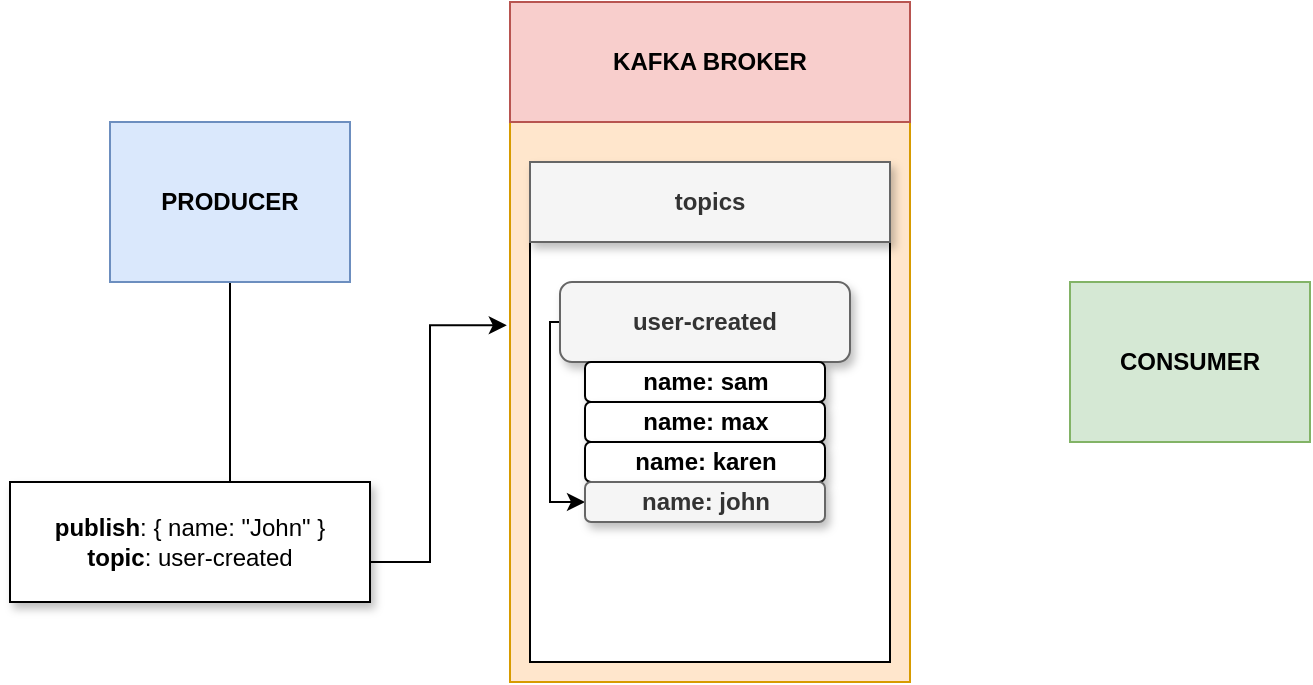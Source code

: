 <mxfile version="14.2.9" type="github">
  <diagram id="4f-kCcbtp8PoTHquihKh" name="Page-1">
    <mxGraphModel dx="981" dy="548" grid="1" gridSize="10" guides="1" tooltips="1" connect="1" arrows="1" fold="1" page="1" pageScale="1" pageWidth="850" pageHeight="1100" math="0" shadow="0">
      <root>
        <mxCell id="0" />
        <mxCell id="1" parent="0" />
        <mxCell id="9qxcTScgFRRfHaBF37N2-12" style="edgeStyle=orthogonalEdgeStyle;rounded=0;orthogonalLoop=1;jettySize=auto;html=1;exitX=0.5;exitY=1;exitDx=0;exitDy=0;entryX=-0.008;entryY=0.363;entryDx=0;entryDy=0;entryPerimeter=0;" edge="1" parent="1" source="9qxcTScgFRRfHaBF37N2-1" target="9qxcTScgFRRfHaBF37N2-3">
          <mxGeometry relative="1" as="geometry">
            <Array as="points">
              <mxPoint x="140" y="420" />
              <mxPoint x="240" y="420" />
              <mxPoint x="240" y="302" />
            </Array>
          </mxGeometry>
        </mxCell>
        <mxCell id="9qxcTScgFRRfHaBF37N2-1" value="&lt;b&gt;PRODUCER&lt;/b&gt;" style="rounded=0;whiteSpace=wrap;html=1;fillColor=#dae8fc;strokeColor=#6c8ebf;" vertex="1" parent="1">
          <mxGeometry x="80" y="200" width="120" height="80" as="geometry" />
        </mxCell>
        <mxCell id="9qxcTScgFRRfHaBF37N2-2" value="&lt;b&gt;CONSUMER&lt;/b&gt;" style="rounded=0;whiteSpace=wrap;html=1;fillColor=#d5e8d4;strokeColor=#82b366;" vertex="1" parent="1">
          <mxGeometry x="560" y="280" width="120" height="80" as="geometry" />
        </mxCell>
        <mxCell id="9qxcTScgFRRfHaBF37N2-3" value="" style="rounded=0;whiteSpace=wrap;html=1;fillColor=#ffe6cc;strokeColor=#d79b00;" vertex="1" parent="1">
          <mxGeometry x="280" y="200" width="200" height="280" as="geometry" />
        </mxCell>
        <mxCell id="9qxcTScgFRRfHaBF37N2-4" value="&lt;b&gt;KAFKA BROKER&lt;/b&gt;" style="rounded=0;whiteSpace=wrap;html=1;fillColor=#f8cecc;strokeColor=#b85450;" vertex="1" parent="1">
          <mxGeometry x="280" y="140" width="200" height="60" as="geometry" />
        </mxCell>
        <mxCell id="9qxcTScgFRRfHaBF37N2-6" value="" style="rounded=0;whiteSpace=wrap;html=1;" vertex="1" parent="1">
          <mxGeometry x="290" y="220" width="180" height="250" as="geometry" />
        </mxCell>
        <mxCell id="9qxcTScgFRRfHaBF37N2-7" value="&lt;b&gt;topics&lt;/b&gt;" style="rounded=0;whiteSpace=wrap;html=1;fillColor=#f5f5f5;strokeColor=#666666;fontColor=#333333;shadow=1;" vertex="1" parent="1">
          <mxGeometry x="290" y="220" width="180" height="40" as="geometry" />
        </mxCell>
        <mxCell id="9qxcTScgFRRfHaBF37N2-19" style="edgeStyle=orthogonalEdgeStyle;rounded=0;orthogonalLoop=1;jettySize=auto;html=1;exitX=0;exitY=0.5;exitDx=0;exitDy=0;entryX=0;entryY=0.5;entryDx=0;entryDy=0;" edge="1" parent="1" source="9qxcTScgFRRfHaBF37N2-8" target="9qxcTScgFRRfHaBF37N2-18">
          <mxGeometry relative="1" as="geometry">
            <Array as="points">
              <mxPoint x="300" y="300" />
              <mxPoint x="300" y="390" />
            </Array>
          </mxGeometry>
        </mxCell>
        <mxCell id="9qxcTScgFRRfHaBF37N2-8" value="&lt;b&gt;user-created&lt;/b&gt;" style="rounded=1;whiteSpace=wrap;html=1;fillColor=#f5f5f5;strokeColor=#666666;fontColor=#333333;shadow=1;" vertex="1" parent="1">
          <mxGeometry x="305" y="280" width="145" height="40" as="geometry" />
        </mxCell>
        <mxCell id="9qxcTScgFRRfHaBF37N2-13" value="&lt;b&gt;publish&lt;/b&gt;: { name: &quot;John&quot; }&lt;br&gt;&lt;b&gt;topic&lt;/b&gt;: user-created" style="rounded=0;whiteSpace=wrap;html=1;shadow=1;" vertex="1" parent="1">
          <mxGeometry x="30" y="380" width="180" height="60" as="geometry" />
        </mxCell>
        <mxCell id="9qxcTScgFRRfHaBF37N2-15" value="&lt;b&gt;name: sam&lt;/b&gt;" style="rounded=1;whiteSpace=wrap;html=1;shadow=1;" vertex="1" parent="1">
          <mxGeometry x="317.5" y="320" width="120" height="20" as="geometry" />
        </mxCell>
        <mxCell id="9qxcTScgFRRfHaBF37N2-16" value="&lt;b&gt;name: max&lt;/b&gt;" style="rounded=1;whiteSpace=wrap;html=1;shadow=1;" vertex="1" parent="1">
          <mxGeometry x="317.5" y="340" width="120" height="20" as="geometry" />
        </mxCell>
        <mxCell id="9qxcTScgFRRfHaBF37N2-17" value="&lt;b&gt;name: karen&lt;/b&gt;" style="rounded=1;whiteSpace=wrap;html=1;shadow=1;" vertex="1" parent="1">
          <mxGeometry x="317.5" y="360" width="120" height="20" as="geometry" />
        </mxCell>
        <mxCell id="9qxcTScgFRRfHaBF37N2-18" value="&lt;b&gt;name: john&lt;/b&gt;" style="rounded=1;whiteSpace=wrap;html=1;shadow=1;fillColor=#f5f5f5;strokeColor=#666666;fontColor=#333333;" vertex="1" parent="1">
          <mxGeometry x="317.5" y="380" width="120" height="20" as="geometry" />
        </mxCell>
      </root>
    </mxGraphModel>
  </diagram>
</mxfile>
